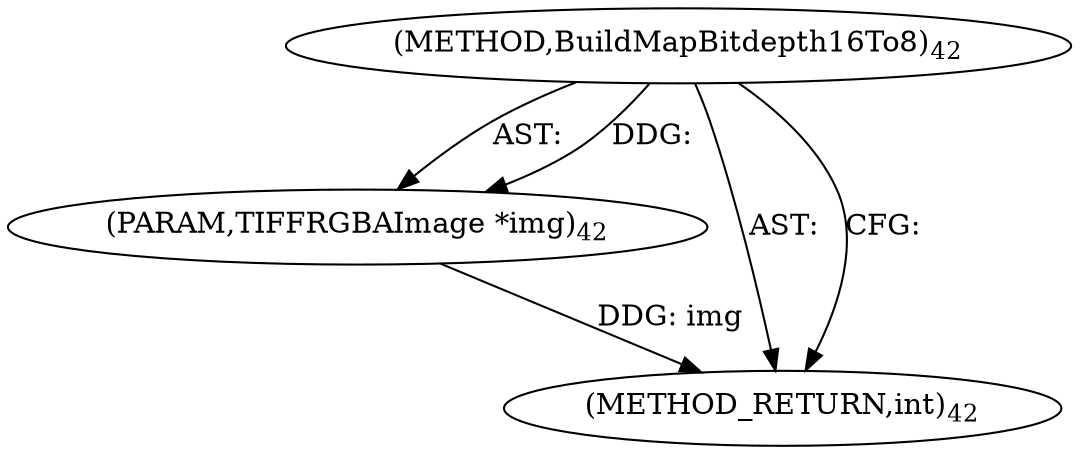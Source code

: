 digraph "BuildMapBitdepth16To8" {  
"45576" [label = <(METHOD,BuildMapBitdepth16To8)<SUB>42</SUB>> ]
"45577" [label = <(PARAM,TIFFRGBAImage *img)<SUB>42</SUB>> ]
"45578" [label = <(METHOD_RETURN,int)<SUB>42</SUB>> ]
  "45576" -> "45577"  [ label = "AST: "] 
  "45576" -> "45578"  [ label = "AST: "] 
  "45576" -> "45578"  [ label = "CFG: "] 
  "45577" -> "45578"  [ label = "DDG: img"] 
  "45576" -> "45577"  [ label = "DDG: "] 
}
